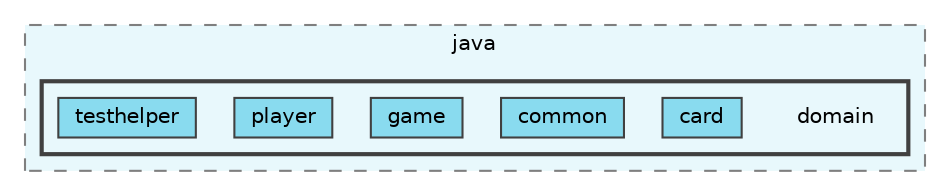 digraph "src/test/java/domain"
{
 // LATEX_PDF_SIZE
  bgcolor="transparent";
  edge [fontname=Helvetica,fontsize=10,labelfontname=Helvetica,labelfontsize=10];
  node [fontname=Helvetica,fontsize=10,shape=box,height=0.2,width=0.4];
  compound=true
  subgraph clusterdir_97debbc39e3b917fca663601bb2b0709 {
    graph [ bgcolor="#e8f8fc", pencolor="grey50", label="java", fontname=Helvetica,fontsize=10 style="filled,dashed", URL="dir_97debbc39e3b917fca663601bb2b0709.html",tooltip=""]
  subgraph clusterdir_b9f791e9f15fa5d71b4ce63267a14caf {
    graph [ bgcolor="#e8f8fc", pencolor="grey25", label="", fontname=Helvetica,fontsize=10 style="filled,bold", URL="dir_b9f791e9f15fa5d71b4ce63267a14caf.html",tooltip=""]
    dir_b9f791e9f15fa5d71b4ce63267a14caf [shape=plaintext, label="domain"];
  dir_935d8bdffabe7c3dfa97c66421b02347 [label="card", fillcolor="#89dbef", color="grey25", style="filled", URL="dir_935d8bdffabe7c3dfa97c66421b02347.html",tooltip=""];
  dir_b965c51f0086bdbf304001e4c8e9cc64 [label="common", fillcolor="#89dbef", color="grey25", style="filled", URL="dir_b965c51f0086bdbf304001e4c8e9cc64.html",tooltip=""];
  dir_aa8c1e32f81028054b84f1bbda310791 [label="game", fillcolor="#89dbef", color="grey25", style="filled", URL="dir_aa8c1e32f81028054b84f1bbda310791.html",tooltip=""];
  dir_54ac7394a3085566ad6a8d1d9b5c3ce6 [label="player", fillcolor="#89dbef", color="grey25", style="filled", URL="dir_54ac7394a3085566ad6a8d1d9b5c3ce6.html",tooltip=""];
  dir_1fb024d386ed02bf711cfb46bcfd5040 [label="testhelper", fillcolor="#89dbef", color="grey25", style="filled", URL="dir_1fb024d386ed02bf711cfb46bcfd5040.html",tooltip=""];
  }
  }
}
